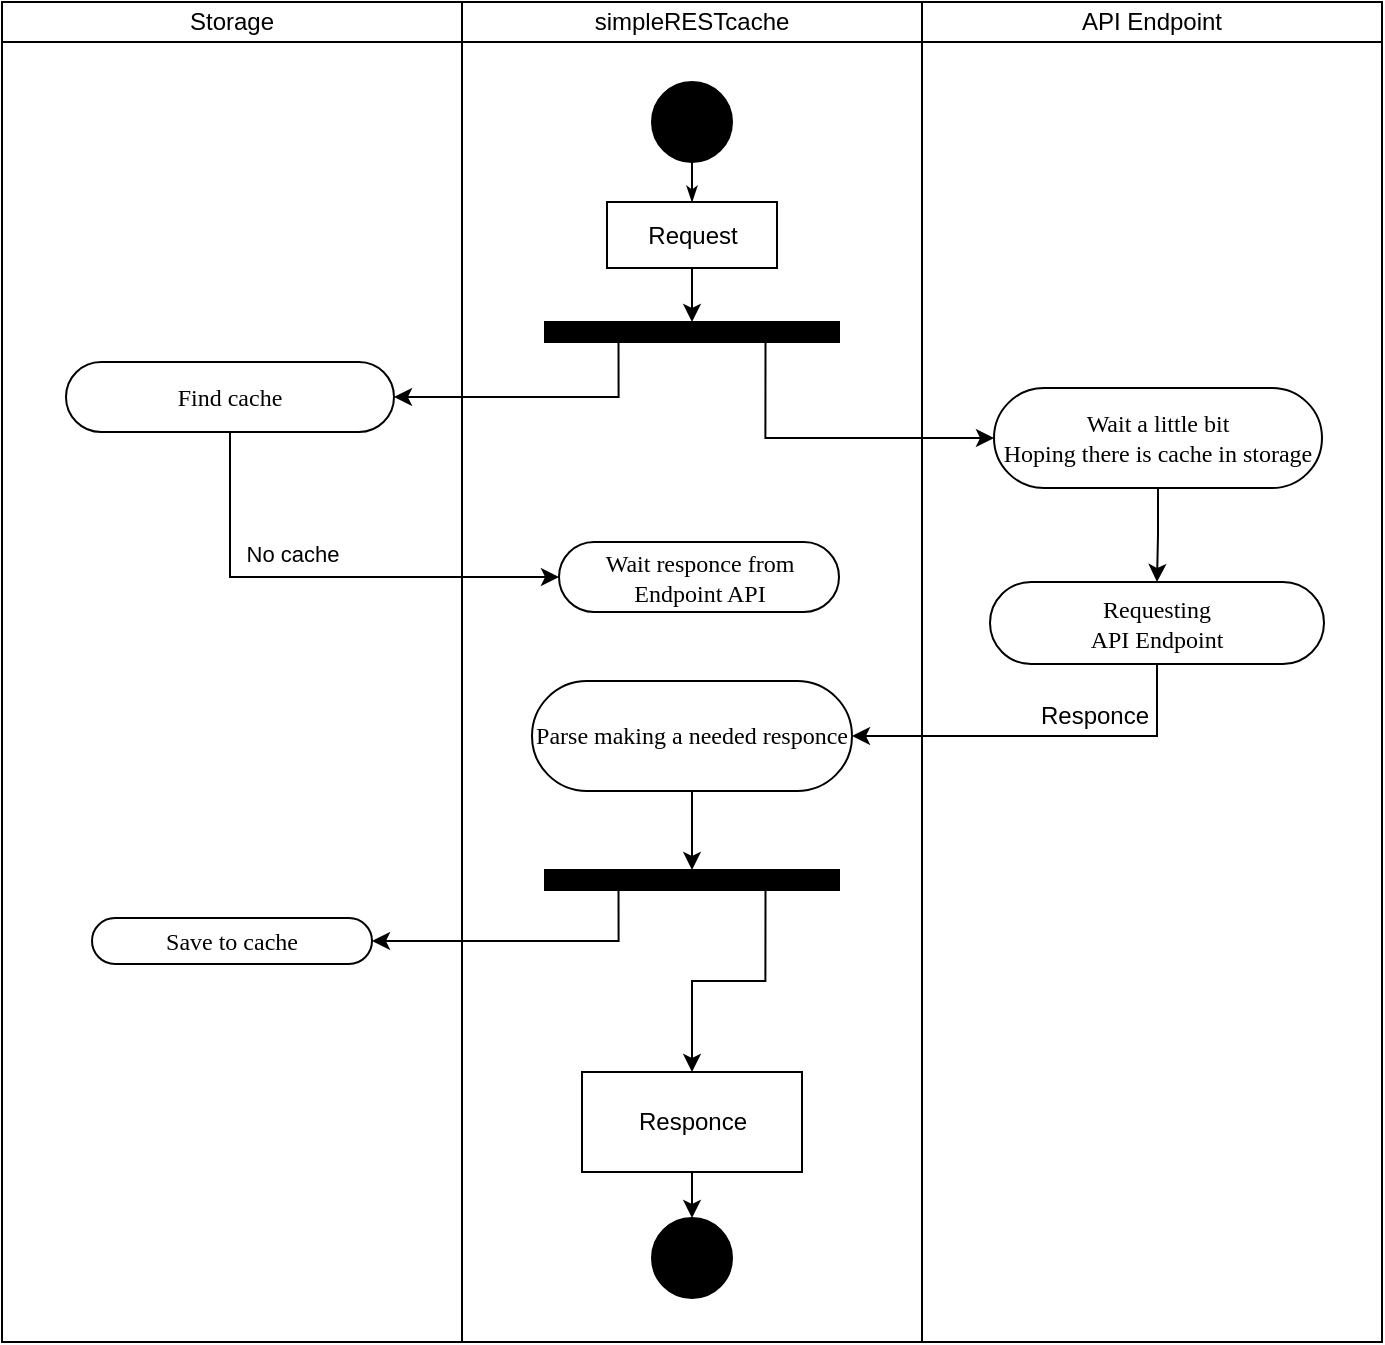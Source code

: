 <mxfile version="10.7.7" type="device"><diagram id="iVb52mk4iZQDhQ7G0y_T" name="No cache"><mxGraphModel dx="898" dy="685" grid="1" gridSize="1" guides="1" tooltips="1" connect="1" arrows="1" fold="1" page="1" pageScale="1" pageWidth="850" pageHeight="1100" math="0" shadow="0"><root><mxCell id="0"/><mxCell id="1" parent="0"/><mxCell id="y1peF8xAwooBWRnXncCW-17" value="" style="rounded=0;whiteSpace=wrap;html=1;fillColor=none;" vertex="1" parent="1"><mxGeometry x="540" y="100" width="230" height="650" as="geometry"/></mxCell><mxCell id="y1peF8xAwooBWRnXncCW-14" value="" style="rounded=0;whiteSpace=wrap;html=1;fillColor=none;" vertex="1" parent="1"><mxGeometry x="310" y="100" width="230" height="650" as="geometry"/></mxCell><mxCell id="y1peF8xAwooBWRnXncCW-2" value="" style="rounded=0;whiteSpace=wrap;html=1;fillColor=none;" vertex="1" parent="1"><mxGeometry x="80" y="100" width="230" height="650" as="geometry"/></mxCell><mxCell id="y1peF8xAwooBWRnXncCW-34" value="&amp;nbsp;No cache&amp;nbsp;" style="edgeStyle=orthogonalEdgeStyle;rounded=0;orthogonalLoop=1;jettySize=auto;html=1;exitX=0.5;exitY=1;exitDx=0;exitDy=0;entryX=0;entryY=0.5;entryDx=0;entryDy=0;" edge="1" parent="1" source="y1peF8xAwooBWRnXncCW-3" target="y1peF8xAwooBWRnXncCW-7"><mxGeometry x="-0.487" y="31" relative="1" as="geometry"><mxPoint as="offset"/></mxGeometry></mxCell><mxCell id="y1peF8xAwooBWRnXncCW-3" value="Find cache" style="rounded=1;whiteSpace=wrap;html=1;shadow=0;comic=0;labelBackgroundColor=none;strokeColor=#000000;strokeWidth=1;fillColor=#ffffff;fontFamily=Verdana;fontSize=12;fontColor=#000000;align=center;arcSize=50;spacing=2;" vertex="1" parent="1"><mxGeometry x="112" y="260" width="164" height="35" as="geometry"/></mxCell><mxCell id="y1peF8xAwooBWRnXncCW-4" value="Save to cache" style="rounded=1;whiteSpace=wrap;html=1;shadow=0;comic=0;labelBackgroundColor=none;strokeColor=#000000;strokeWidth=1;fillColor=#ffffff;fontFamily=Verdana;fontSize=12;fontColor=#000000;align=center;arcSize=50;" vertex="1" parent="1"><mxGeometry x="125" y="538" width="140" height="23" as="geometry"/></mxCell><mxCell id="y1peF8xAwooBWRnXncCW-19" style="edgeStyle=orthogonalEdgeStyle;rounded=0;orthogonalLoop=1;jettySize=auto;html=1;exitX=0.25;exitY=1;exitDx=0;exitDy=0;entryX=1;entryY=0.5;entryDx=0;entryDy=0;" edge="1" parent="1" source="y1peF8xAwooBWRnXncCW-5" target="y1peF8xAwooBWRnXncCW-3"><mxGeometry relative="1" as="geometry"/></mxCell><mxCell id="996xg2HAxaKc2nIKLJL5-2" style="edgeStyle=orthogonalEdgeStyle;rounded=0;orthogonalLoop=1;jettySize=auto;html=1;exitX=0.75;exitY=1;exitDx=0;exitDy=0;entryX=0;entryY=0.5;entryDx=0;entryDy=0;" edge="1" parent="1" source="y1peF8xAwooBWRnXncCW-5" target="996xg2HAxaKc2nIKLJL5-1"><mxGeometry relative="1" as="geometry"/></mxCell><mxCell id="y1peF8xAwooBWRnXncCW-5" value="" style="whiteSpace=wrap;html=1;rounded=0;shadow=0;comic=0;labelBackgroundColor=none;strokeColor=#000000;strokeWidth=1;fillColor=#000000;fontFamily=Verdana;fontSize=12;fontColor=#000000;align=center;rotation=0;" vertex="1" parent="1"><mxGeometry x="351.5" y="240" width="147" height="10" as="geometry"/></mxCell><mxCell id="y1peF8xAwooBWRnXncCW-6" style="edgeStyle=orthogonalEdgeStyle;rounded=0;html=1;labelBackgroundColor=none;startArrow=none;startFill=0;startSize=5;endArrow=classicThin;endFill=1;endSize=5;jettySize=auto;orthogonalLoop=1;strokeColor=#000000;strokeWidth=1;fontFamily=Verdana;fontSize=12;fontColor=#000000;entryX=0.5;entryY=0;entryDx=0;entryDy=0;" edge="1" parent="1" target="y1peF8xAwooBWRnXncCW-8"><mxGeometry relative="1" as="geometry"><mxPoint x="325.333" y="170.5" as="targetPoint"/><mxPoint x="425" y="160" as="sourcePoint"/></mxGeometry></mxCell><mxCell id="y1peF8xAwooBWRnXncCW-7" value="Wait responce from Endpoint API" style="rounded=1;whiteSpace=wrap;html=1;shadow=0;comic=0;labelBackgroundColor=none;strokeColor=#000000;strokeWidth=1;fillColor=#ffffff;fontFamily=Verdana;fontSize=12;fontColor=#000000;align=center;arcSize=50;" vertex="1" parent="1"><mxGeometry x="358.5" y="350" width="140" height="35" as="geometry"/></mxCell><mxCell id="y1peF8xAwooBWRnXncCW-18" style="edgeStyle=orthogonalEdgeStyle;rounded=0;orthogonalLoop=1;jettySize=auto;html=1;exitX=0.5;exitY=1;exitDx=0;exitDy=0;entryX=0.5;entryY=0;entryDx=0;entryDy=0;" edge="1" parent="1" source="y1peF8xAwooBWRnXncCW-8" target="y1peF8xAwooBWRnXncCW-5"><mxGeometry relative="1" as="geometry"/></mxCell><mxCell id="y1peF8xAwooBWRnXncCW-8" value="Request" style="html=1;" vertex="1" parent="1"><mxGeometry x="382.5" y="180" width="85" height="33" as="geometry"/></mxCell><mxCell id="y1peF8xAwooBWRnXncCW-24" style="edgeStyle=orthogonalEdgeStyle;rounded=0;orthogonalLoop=1;jettySize=auto;html=1;exitX=0.5;exitY=1;exitDx=0;exitDy=0;entryX=0.5;entryY=0;entryDx=0;entryDy=0;" edge="1" parent="1" source="y1peF8xAwooBWRnXncCW-9" target="y1peF8xAwooBWRnXncCW-10"><mxGeometry relative="1" as="geometry"/></mxCell><mxCell id="y1peF8xAwooBWRnXncCW-9" value="Parse making a needed responce" style="rounded=1;whiteSpace=wrap;html=1;shadow=0;comic=0;labelBackgroundColor=none;strokeColor=#000000;strokeWidth=1;fillColor=#ffffff;fontFamily=Verdana;fontSize=12;fontColor=#000000;align=center;arcSize=50;" vertex="1" parent="1"><mxGeometry x="345" y="419.5" width="160" height="55" as="geometry"/></mxCell><mxCell id="y1peF8xAwooBWRnXncCW-25" style="edgeStyle=orthogonalEdgeStyle;rounded=0;orthogonalLoop=1;jettySize=auto;html=1;exitX=0.25;exitY=1;exitDx=0;exitDy=0;entryX=1;entryY=0.5;entryDx=0;entryDy=0;" edge="1" parent="1" source="y1peF8xAwooBWRnXncCW-10" target="y1peF8xAwooBWRnXncCW-4"><mxGeometry relative="1" as="geometry"/></mxCell><mxCell id="y1peF8xAwooBWRnXncCW-26" style="edgeStyle=orthogonalEdgeStyle;rounded=0;orthogonalLoop=1;jettySize=auto;html=1;exitX=0.75;exitY=1;exitDx=0;exitDy=0;entryX=0.5;entryY=0;entryDx=0;entryDy=0;" edge="1" parent="1" source="y1peF8xAwooBWRnXncCW-10" target="y1peF8xAwooBWRnXncCW-12"><mxGeometry relative="1" as="geometry"/></mxCell><mxCell id="y1peF8xAwooBWRnXncCW-10" value="" style="whiteSpace=wrap;html=1;rounded=0;shadow=0;comic=0;labelBackgroundColor=none;strokeColor=#000000;strokeWidth=1;fillColor=#000000;fontFamily=Verdana;fontSize=12;fontColor=#000000;align=center;rotation=0;" vertex="1" parent="1"><mxGeometry x="351.5" y="514" width="147" height="10" as="geometry"/></mxCell><mxCell id="y1peF8xAwooBWRnXncCW-11" value="" style="ellipse;whiteSpace=wrap;html=1;rounded=0;shadow=0;comic=0;labelBackgroundColor=none;strokeColor=#000000;strokeWidth=1;fillColor=#000000;fontFamily=Verdana;fontSize=12;fontColor=#000000;align=center;" vertex="1" parent="1"><mxGeometry x="405" y="688" width="40" height="40" as="geometry"/></mxCell><mxCell id="y1peF8xAwooBWRnXncCW-27" style="edgeStyle=orthogonalEdgeStyle;rounded=0;orthogonalLoop=1;jettySize=auto;html=1;exitX=0.5;exitY=1;exitDx=0;exitDy=0;" edge="1" parent="1" source="y1peF8xAwooBWRnXncCW-12" target="y1peF8xAwooBWRnXncCW-11"><mxGeometry relative="1" as="geometry"/></mxCell><mxCell id="y1peF8xAwooBWRnXncCW-12" value="Responce" style="html=1;" vertex="1" parent="1"><mxGeometry x="370" y="615" width="110" height="50" as="geometry"/></mxCell><mxCell id="y1peF8xAwooBWRnXncCW-23" style="edgeStyle=orthogonalEdgeStyle;rounded=0;orthogonalLoop=1;jettySize=auto;html=1;exitX=0.5;exitY=1;exitDx=0;exitDy=0;entryX=1;entryY=0.5;entryDx=0;entryDy=0;" edge="1" parent="1" source="y1peF8xAwooBWRnXncCW-13" target="y1peF8xAwooBWRnXncCW-9"><mxGeometry relative="1" as="geometry"/></mxCell><mxCell id="y1peF8xAwooBWRnXncCW-33" value="Responce" style="text;html=1;resizable=0;points=[];align=center;verticalAlign=middle;labelBackgroundColor=#ffffff;" vertex="1" connectable="0" parent="y1peF8xAwooBWRnXncCW-23"><mxGeometry x="-0.056" y="-37" relative="1" as="geometry"><mxPoint x="21" y="27" as="offset"/></mxGeometry></mxCell><mxCell id="y1peF8xAwooBWRnXncCW-13" value="Requesting&lt;br&gt;API Endpoint" style="rounded=1;whiteSpace=wrap;html=1;shadow=0;comic=0;labelBackgroundColor=none;strokeColor=#000000;strokeWidth=1;fillColor=#ffffff;fontFamily=Verdana;fontSize=12;fontColor=#000000;align=center;arcSize=50;" vertex="1" parent="1"><mxGeometry x="574" y="370" width="167" height="41" as="geometry"/></mxCell><mxCell id="y1peF8xAwooBWRnXncCW-15" value="" style="ellipse;whiteSpace=wrap;html=1;rounded=0;shadow=0;comic=0;labelBackgroundColor=none;strokeColor=#000000;strokeWidth=1;fillColor=#000000;fontFamily=Verdana;fontSize=12;fontColor=#000000;align=center;" vertex="1" parent="1"><mxGeometry x="405" y="120" width="40" height="40" as="geometry"/></mxCell><mxCell id="y1peF8xAwooBWRnXncCW-35" value="Storage" style="rounded=0;whiteSpace=wrap;html=1;fillColor=#ffffff;" vertex="1" parent="1"><mxGeometry x="80" y="80" width="230" height="20" as="geometry"/></mxCell><mxCell id="y1peF8xAwooBWRnXncCW-36" value="simpleRESTcache" style="rounded=0;whiteSpace=wrap;html=1;fillColor=#ffffff;" vertex="1" parent="1"><mxGeometry x="310" y="80" width="230" height="20" as="geometry"/></mxCell><mxCell id="y1peF8xAwooBWRnXncCW-37" value="API Endpoint" style="rounded=0;whiteSpace=wrap;html=1;fillColor=#ffffff;" vertex="1" parent="1"><mxGeometry x="540" y="80" width="230" height="20" as="geometry"/></mxCell><mxCell id="996xg2HAxaKc2nIKLJL5-3" style="edgeStyle=orthogonalEdgeStyle;rounded=0;orthogonalLoop=1;jettySize=auto;html=1;exitX=0.5;exitY=1;exitDx=0;exitDy=0;entryX=0.5;entryY=0;entryDx=0;entryDy=0;" edge="1" parent="1" source="996xg2HAxaKc2nIKLJL5-1" target="y1peF8xAwooBWRnXncCW-13"><mxGeometry relative="1" as="geometry"/></mxCell><mxCell id="996xg2HAxaKc2nIKLJL5-1" value="&lt;span&gt;Wait a little bit&lt;br&gt;&lt;/span&gt;&lt;span&gt;Hoping there is cache in storage&lt;/span&gt;" style="rounded=1;whiteSpace=wrap;html=1;shadow=0;comic=0;labelBackgroundColor=none;strokeColor=#000000;strokeWidth=1;fillColor=#ffffff;fontFamily=Verdana;fontSize=12;fontColor=#000000;align=center;arcSize=50;spacing=2;" vertex="1" parent="1"><mxGeometry x="576" y="273" width="164" height="50" as="geometry"/></mxCell></root></mxGraphModel></diagram><diagram id="WO2aafjwmQnfJt40_ihT" name="Not expired cache with cancel"><mxGraphModel dx="898" dy="685" grid="1" gridSize="1" guides="1" tooltips="1" connect="1" arrows="1" fold="1" page="1" pageScale="1" pageWidth="850" pageHeight="1100" math="0" shadow="0"><root><mxCell id="vsHIgrdti_kyOjZ0PxV4-0"/><mxCell id="vsHIgrdti_kyOjZ0PxV4-1" parent="vsHIgrdti_kyOjZ0PxV4-0"/><mxCell id="qEgycp3qXWNIciR0NiqW-0" value="" style="rounded=0;whiteSpace=wrap;html=1;fillColor=none;" vertex="1" parent="vsHIgrdti_kyOjZ0PxV4-1"><mxGeometry x="540" y="100" width="230" height="550" as="geometry"/></mxCell><mxCell id="qEgycp3qXWNIciR0NiqW-1" value="" style="rounded=0;whiteSpace=wrap;html=1;fillColor=none;" vertex="1" parent="vsHIgrdti_kyOjZ0PxV4-1"><mxGeometry x="310" y="100" width="230" height="550" as="geometry"/></mxCell><mxCell id="qEgycp3qXWNIciR0NiqW-2" value="" style="rounded=0;whiteSpace=wrap;html=1;fillColor=none;" vertex="1" parent="vsHIgrdti_kyOjZ0PxV4-1"><mxGeometry x="80" y="100" width="230" height="550" as="geometry"/></mxCell><mxCell id="qEgycp3qXWNIciR0NiqW-3" value="Cache" style="edgeStyle=orthogonalEdgeStyle;rounded=0;orthogonalLoop=1;jettySize=auto;html=1;exitX=0.5;exitY=1;exitDx=0;exitDy=0;entryX=0;entryY=0.5;entryDx=0;entryDy=0;" edge="1" parent="vsHIgrdti_kyOjZ0PxV4-1" source="qEgycp3qXWNIciR0NiqW-4" target="qEgycp3qXWNIciR0NiqW-10"><mxGeometry x="-0.525" y="23" relative="1" as="geometry"><mxPoint as="offset"/></mxGeometry></mxCell><mxCell id="qEgycp3qXWNIciR0NiqW-4" value="Find cache" style="rounded=1;whiteSpace=wrap;html=1;shadow=0;comic=0;labelBackgroundColor=none;strokeColor=#000000;strokeWidth=1;fillColor=#ffffff;fontFamily=Verdana;fontSize=12;fontColor=#000000;align=center;arcSize=50;spacing=2;" vertex="1" parent="vsHIgrdti_kyOjZ0PxV4-1"><mxGeometry x="112" y="254" width="164" height="35" as="geometry"/></mxCell><mxCell id="qEgycp3qXWNIciR0NiqW-6" style="edgeStyle=orthogonalEdgeStyle;rounded=0;orthogonalLoop=1;jettySize=auto;html=1;exitX=0.25;exitY=1;exitDx=0;exitDy=0;entryX=1;entryY=0.5;entryDx=0;entryDy=0;" edge="1" parent="vsHIgrdti_kyOjZ0PxV4-1" source="qEgycp3qXWNIciR0NiqW-8" target="qEgycp3qXWNIciR0NiqW-4"><mxGeometry relative="1" as="geometry"/></mxCell><mxCell id="qEgycp3qXWNIciR0NiqW-7" style="edgeStyle=orthogonalEdgeStyle;rounded=0;orthogonalLoop=1;jettySize=auto;html=1;exitX=0.75;exitY=1;exitDx=0;exitDy=0;entryX=0.5;entryY=0;entryDx=0;entryDy=0;" edge="1" parent="vsHIgrdti_kyOjZ0PxV4-1" source="qEgycp3qXWNIciR0NiqW-8" target="qEgycp3qXWNIciR0NiqW-38"><mxGeometry relative="1" as="geometry"><mxPoint x="658" y="340" as="targetPoint"/></mxGeometry></mxCell><mxCell id="qEgycp3qXWNIciR0NiqW-8" value="" style="whiteSpace=wrap;html=1;rounded=0;shadow=0;comic=0;labelBackgroundColor=none;strokeColor=#000000;strokeWidth=1;fillColor=#000000;fontFamily=Verdana;fontSize=12;fontColor=#000000;align=center;rotation=0;" vertex="1" parent="vsHIgrdti_kyOjZ0PxV4-1"><mxGeometry x="351.5" y="240" width="147" height="10" as="geometry"/></mxCell><mxCell id="qEgycp3qXWNIciR0NiqW-9" style="edgeStyle=orthogonalEdgeStyle;rounded=0;html=1;labelBackgroundColor=none;startArrow=none;startFill=0;startSize=5;endArrow=classicThin;endFill=1;endSize=5;jettySize=auto;orthogonalLoop=1;strokeColor=#000000;strokeWidth=1;fontFamily=Verdana;fontSize=12;fontColor=#000000;entryX=0.5;entryY=0;entryDx=0;entryDy=0;" edge="1" parent="vsHIgrdti_kyOjZ0PxV4-1" target="qEgycp3qXWNIciR0NiqW-12"><mxGeometry relative="1" as="geometry"><mxPoint x="325.333" y="170.5" as="targetPoint"/><mxPoint x="425" y="160" as="sourcePoint"/></mxGeometry></mxCell><mxCell id="qEgycp3qXWNIciR0NiqW-34" style="edgeStyle=orthogonalEdgeStyle;rounded=0;orthogonalLoop=1;jettySize=auto;html=1;exitX=0.5;exitY=1;exitDx=0;exitDy=0;entryX=0.5;entryY=0;entryDx=0;entryDy=0;" edge="1" parent="vsHIgrdti_kyOjZ0PxV4-1" source="qEgycp3qXWNIciR0NiqW-10" target="qEgycp3qXWNIciR0NiqW-33"><mxGeometry relative="1" as="geometry"/></mxCell><mxCell id="qEgycp3qXWNIciR0NiqW-10" value="There is a not expired&lt;br&gt;cache&lt;br&gt;" style="rounded=1;whiteSpace=wrap;html=1;shadow=0;comic=0;labelBackgroundColor=none;strokeColor=#000000;strokeWidth=1;fillColor=#ffffff;fontFamily=Verdana;fontSize=12;fontColor=#000000;align=center;arcSize=50;" vertex="1" parent="vsHIgrdti_kyOjZ0PxV4-1"><mxGeometry x="353" y="335" width="152" height="35" as="geometry"/></mxCell><mxCell id="qEgycp3qXWNIciR0NiqW-11" style="edgeStyle=orthogonalEdgeStyle;rounded=0;orthogonalLoop=1;jettySize=auto;html=1;exitX=0.5;exitY=1;exitDx=0;exitDy=0;entryX=0.5;entryY=0;entryDx=0;entryDy=0;" edge="1" parent="vsHIgrdti_kyOjZ0PxV4-1" source="qEgycp3qXWNIciR0NiqW-12" target="qEgycp3qXWNIciR0NiqW-8"><mxGeometry relative="1" as="geometry"/></mxCell><mxCell id="qEgycp3qXWNIciR0NiqW-12" value="Request" style="html=1;" vertex="1" parent="vsHIgrdti_kyOjZ0PxV4-1"><mxGeometry x="382.5" y="180" width="85" height="33" as="geometry"/></mxCell><mxCell id="qEgycp3qXWNIciR0NiqW-18" value="" style="ellipse;whiteSpace=wrap;html=1;rounded=0;shadow=0;comic=0;labelBackgroundColor=none;strokeColor=#000000;strokeWidth=1;fillColor=#000000;fontFamily=Verdana;fontSize=12;fontColor=#000000;align=center;" vertex="1" parent="vsHIgrdti_kyOjZ0PxV4-1"><mxGeometry x="405" y="576.5" width="40" height="40" as="geometry"/></mxCell><mxCell id="qEgycp3qXWNIciR0NiqW-19" style="edgeStyle=orthogonalEdgeStyle;rounded=0;orthogonalLoop=1;jettySize=auto;html=1;exitX=0.5;exitY=1;exitDx=0;exitDy=0;" edge="1" parent="vsHIgrdti_kyOjZ0PxV4-1" source="qEgycp3qXWNIciR0NiqW-20" target="qEgycp3qXWNIciR0NiqW-18"><mxGeometry relative="1" as="geometry"/></mxCell><mxCell id="qEgycp3qXWNIciR0NiqW-20" value="Responce" style="html=1;" vertex="1" parent="vsHIgrdti_kyOjZ0PxV4-1"><mxGeometry x="370" y="503.5" width="110" height="50" as="geometry"/></mxCell><mxCell id="qEgycp3qXWNIciR0NiqW-23" value="Requesting&lt;br&gt;API Endpoint" style="rounded=1;whiteSpace=wrap;html=1;shadow=0;comic=0;labelBackgroundColor=none;strokeColor=#000000;strokeWidth=1;fillColor=#ffffff;fontFamily=Verdana;fontSize=12;fontColor=#000000;align=center;arcSize=50;" vertex="1" parent="vsHIgrdti_kyOjZ0PxV4-1"><mxGeometry x="577.5" y="520" width="155" height="40" as="geometry"/></mxCell><mxCell id="qEgycp3qXWNIciR0NiqW-24" value="" style="ellipse;whiteSpace=wrap;html=1;rounded=0;shadow=0;comic=0;labelBackgroundColor=none;strokeColor=#000000;strokeWidth=1;fillColor=#000000;fontFamily=Verdana;fontSize=12;fontColor=#000000;align=center;" vertex="1" parent="vsHIgrdti_kyOjZ0PxV4-1"><mxGeometry x="405" y="120" width="40" height="40" as="geometry"/></mxCell><mxCell id="qEgycp3qXWNIciR0NiqW-26" value="Storage" style="rounded=0;whiteSpace=wrap;html=1;fillColor=#ffffff;" vertex="1" parent="vsHIgrdti_kyOjZ0PxV4-1"><mxGeometry x="80" y="80" width="230" height="20" as="geometry"/></mxCell><mxCell id="qEgycp3qXWNIciR0NiqW-27" value="simpleRESTcache" style="rounded=0;whiteSpace=wrap;html=1;fillColor=#ffffff;" vertex="1" parent="vsHIgrdti_kyOjZ0PxV4-1"><mxGeometry x="310" y="80" width="230" height="20" as="geometry"/></mxCell><mxCell id="qEgycp3qXWNIciR0NiqW-28" value="API Endpoint" style="rounded=0;whiteSpace=wrap;html=1;fillColor=#ffffff;" vertex="1" parent="vsHIgrdti_kyOjZ0PxV4-1"><mxGeometry x="540" y="80" width="230" height="20" as="geometry"/></mxCell><mxCell id="qEgycp3qXWNIciR0NiqW-35" style="edgeStyle=orthogonalEdgeStyle;rounded=0;orthogonalLoop=1;jettySize=auto;html=1;exitX=0.25;exitY=1;exitDx=0;exitDy=0;entryX=0.5;entryY=0;entryDx=0;entryDy=0;" edge="1" parent="vsHIgrdti_kyOjZ0PxV4-1" source="qEgycp3qXWNIciR0NiqW-33" target="qEgycp3qXWNIciR0NiqW-20"><mxGeometry relative="1" as="geometry"/></mxCell><mxCell id="qEgycp3qXWNIciR0NiqW-36" style="edgeStyle=orthogonalEdgeStyle;rounded=0;orthogonalLoop=1;jettySize=auto;html=1;exitX=0.75;exitY=1;exitDx=0;exitDy=0;entryX=0;entryY=0.5;entryDx=0;entryDy=0;" edge="1" parent="vsHIgrdti_kyOjZ0PxV4-1" source="qEgycp3qXWNIciR0NiqW-33" target="qEgycp3qXWNIciR0NiqW-37"><mxGeometry relative="1" as="geometry"><mxPoint x="620" y="440" as="targetPoint"/></mxGeometry></mxCell><mxCell id="qEgycp3qXWNIciR0NiqW-33" value="" style="whiteSpace=wrap;html=1;rounded=0;shadow=0;comic=0;labelBackgroundColor=none;strokeColor=#000000;strokeWidth=1;fillColor=#000000;fontFamily=Verdana;fontSize=12;fontColor=#000000;align=center;rotation=0;" vertex="1" parent="vsHIgrdti_kyOjZ0PxV4-1"><mxGeometry x="355" y="410" width="147" height="10" as="geometry"/></mxCell><mxCell id="qEgycp3qXWNIciR0NiqW-37" value="Stopping request" style="rounded=1;whiteSpace=wrap;html=1;shadow=0;comic=0;labelBackgroundColor=none;strokeColor=#000000;strokeWidth=1;fillColor=#ffffff;fontFamily=Verdana;fontSize=12;fontColor=#000000;align=center;arcSize=50;" vertex="1" parent="vsHIgrdti_kyOjZ0PxV4-1"><mxGeometry x="604" y="440" width="102" height="30" as="geometry"/></mxCell><mxCell id="qEgycp3qXWNIciR0NiqW-40" style="edgeStyle=orthogonalEdgeStyle;rounded=0;orthogonalLoop=1;jettySize=auto;html=1;exitX=0.5;exitY=1;exitDx=0;exitDy=0;" edge="1" parent="vsHIgrdti_kyOjZ0PxV4-1" source="qEgycp3qXWNIciR0NiqW-38" target="qEgycp3qXWNIciR0NiqW-39"><mxGeometry relative="1" as="geometry"/></mxCell><mxCell id="qEgycp3qXWNIciR0NiqW-38" value="&lt;span&gt;Wait a little bit&lt;br&gt;&lt;/span&gt;&lt;span&gt;Hoping there is cache in storage&lt;/span&gt;" style="rounded=1;whiteSpace=wrap;html=1;shadow=0;comic=0;labelBackgroundColor=none;strokeColor=#000000;strokeWidth=1;fillColor=#ffffff;fontFamily=Verdana;fontSize=12;fontColor=#000000;align=center;arcSize=50;spacing=2;" vertex="1" parent="vsHIgrdti_kyOjZ0PxV4-1"><mxGeometry x="571" y="310" width="164" height="50" as="geometry"/></mxCell><mxCell id="qEgycp3qXWNIciR0NiqW-39" value="" style="shape=image;html=1;verticalAlign=top;verticalLabelPosition=bottom;labelBackgroundColor=#ffffff;imageAspect=0;aspect=fixed;image=https://cdn0.iconfinder.com/data/icons/slim-square-icons-basics/100/basics-22-128.png;fillColor=#ffffff;" vertex="1" parent="vsHIgrdti_kyOjZ0PxV4-1"><mxGeometry x="642.5" y="399.5" width="21" height="21" as="geometry"/></mxCell><mxCell id="qEgycp3qXWNIciR0NiqW-46" style="edgeStyle=orthogonalEdgeStyle;rounded=0;orthogonalLoop=1;jettySize=auto;html=1;exitX=0.5;exitY=1;exitDx=0;exitDy=0;" edge="1" parent="vsHIgrdti_kyOjZ0PxV4-1" source="qEgycp3qXWNIciR0NiqW-1" target="qEgycp3qXWNIciR0NiqW-1"><mxGeometry relative="1" as="geometry"/></mxCell></root></mxGraphModel></diagram><diagram id="wbCdYl-5dJzSUtDHy6Cw" name="Not expired cache without cancel"><mxGraphModel dx="898" dy="685" grid="1" gridSize="1" guides="1" tooltips="1" connect="1" arrows="1" fold="1" page="1" pageScale="1" pageWidth="850" pageHeight="1100" math="0" shadow="0"><root><mxCell id="EVCawt0gWiqYCZRr7Nze-0"/><mxCell id="EVCawt0gWiqYCZRr7Nze-1" parent="EVCawt0gWiqYCZRr7Nze-0"/><mxCell id="A8AmP3PdQgvDfLXcnGi_-0" value="" style="rounded=0;whiteSpace=wrap;html=1;fillColor=none;" vertex="1" parent="EVCawt0gWiqYCZRr7Nze-1"><mxGeometry x="540" y="100" width="230" height="620" as="geometry"/></mxCell><mxCell id="A8AmP3PdQgvDfLXcnGi_-1" value="" style="rounded=0;whiteSpace=wrap;html=1;fillColor=none;" vertex="1" parent="EVCawt0gWiqYCZRr7Nze-1"><mxGeometry x="310" y="100" width="230" height="620" as="geometry"/></mxCell><mxCell id="A8AmP3PdQgvDfLXcnGi_-2" value="" style="rounded=0;whiteSpace=wrap;html=1;fillColor=none;" vertex="1" parent="EVCawt0gWiqYCZRr7Nze-1"><mxGeometry x="80" y="100" width="230" height="620" as="geometry"/></mxCell><mxCell id="A8AmP3PdQgvDfLXcnGi_-3" value="Cache" style="edgeStyle=orthogonalEdgeStyle;rounded=0;orthogonalLoop=1;jettySize=auto;html=1;exitX=0.5;exitY=1;exitDx=0;exitDy=0;entryX=0;entryY=0.5;entryDx=0;entryDy=0;" edge="1" parent="EVCawt0gWiqYCZRr7Nze-1" source="A8AmP3PdQgvDfLXcnGi_-4" target="A8AmP3PdQgvDfLXcnGi_-10"><mxGeometry x="-0.516" y="23" relative="1" as="geometry"><mxPoint as="offset"/></mxGeometry></mxCell><mxCell id="A8AmP3PdQgvDfLXcnGi_-4" value="Find cache" style="rounded=1;whiteSpace=wrap;html=1;shadow=0;comic=0;labelBackgroundColor=none;strokeColor=#000000;strokeWidth=1;fillColor=#ffffff;fontFamily=Verdana;fontSize=12;fontColor=#000000;align=center;arcSize=50;spacing=2;" vertex="1" parent="EVCawt0gWiqYCZRr7Nze-1"><mxGeometry x="112" y="254" width="164" height="35" as="geometry"/></mxCell><mxCell id="A8AmP3PdQgvDfLXcnGi_-5" style="edgeStyle=orthogonalEdgeStyle;rounded=0;orthogonalLoop=1;jettySize=auto;html=1;exitX=0.25;exitY=1;exitDx=0;exitDy=0;entryX=1;entryY=0.5;entryDx=0;entryDy=0;" edge="1" parent="EVCawt0gWiqYCZRr7Nze-1" source="A8AmP3PdQgvDfLXcnGi_-7" target="A8AmP3PdQgvDfLXcnGi_-4"><mxGeometry relative="1" as="geometry"/></mxCell><mxCell id="A8AmP3PdQgvDfLXcnGi_-6" style="edgeStyle=orthogonalEdgeStyle;rounded=0;orthogonalLoop=1;jettySize=auto;html=1;exitX=0.75;exitY=1;exitDx=0;exitDy=0;entryX=0.5;entryY=0;entryDx=0;entryDy=0;" edge="1" parent="EVCawt0gWiqYCZRr7Nze-1" source="A8AmP3PdQgvDfLXcnGi_-7" target="A8AmP3PdQgvDfLXcnGi_-26"><mxGeometry relative="1" as="geometry"><mxPoint x="658" y="340" as="targetPoint"/></mxGeometry></mxCell><mxCell id="A8AmP3PdQgvDfLXcnGi_-7" value="" style="whiteSpace=wrap;html=1;rounded=0;shadow=0;comic=0;labelBackgroundColor=none;strokeColor=#000000;strokeWidth=1;fillColor=#000000;fontFamily=Verdana;fontSize=12;fontColor=#000000;align=center;rotation=0;" vertex="1" parent="EVCawt0gWiqYCZRr7Nze-1"><mxGeometry x="351.5" y="240" width="147" height="10" as="geometry"/></mxCell><mxCell id="A8AmP3PdQgvDfLXcnGi_-8" style="edgeStyle=orthogonalEdgeStyle;rounded=0;html=1;labelBackgroundColor=none;startArrow=none;startFill=0;startSize=5;endArrow=classicThin;endFill=1;endSize=5;jettySize=auto;orthogonalLoop=1;strokeColor=#000000;strokeWidth=1;fontFamily=Verdana;fontSize=12;fontColor=#000000;entryX=0.5;entryY=0;entryDx=0;entryDy=0;" edge="1" parent="EVCawt0gWiqYCZRr7Nze-1" target="A8AmP3PdQgvDfLXcnGi_-12"><mxGeometry relative="1" as="geometry"><mxPoint x="325.333" y="170.5" as="targetPoint"/><mxPoint x="425" y="160" as="sourcePoint"/></mxGeometry></mxCell><mxCell id="A8AmP3PdQgvDfLXcnGi_-9" style="edgeStyle=orthogonalEdgeStyle;rounded=0;orthogonalLoop=1;jettySize=auto;html=1;exitX=0.5;exitY=1;exitDx=0;exitDy=0;entryX=0.5;entryY=0;entryDx=0;entryDy=0;" edge="1" parent="EVCawt0gWiqYCZRr7Nze-1" source="A8AmP3PdQgvDfLXcnGi_-10" target="A8AmP3PdQgvDfLXcnGi_-23"><mxGeometry relative="1" as="geometry"/></mxCell><mxCell id="A8AmP3PdQgvDfLXcnGi_-10" value="There is a not expired&lt;br&gt;cache&lt;br&gt;" style="rounded=1;whiteSpace=wrap;html=1;shadow=0;comic=0;labelBackgroundColor=none;strokeColor=#000000;strokeWidth=1;fillColor=#ffffff;fontFamily=Verdana;fontSize=12;fontColor=#000000;align=center;arcSize=50;" vertex="1" parent="EVCawt0gWiqYCZRr7Nze-1"><mxGeometry x="353" y="335" width="152" height="35" as="geometry"/></mxCell><mxCell id="A8AmP3PdQgvDfLXcnGi_-11" style="edgeStyle=orthogonalEdgeStyle;rounded=0;orthogonalLoop=1;jettySize=auto;html=1;exitX=0.5;exitY=1;exitDx=0;exitDy=0;entryX=0.5;entryY=0;entryDx=0;entryDy=0;" edge="1" parent="EVCawt0gWiqYCZRr7Nze-1" source="A8AmP3PdQgvDfLXcnGi_-12" target="A8AmP3PdQgvDfLXcnGi_-7"><mxGeometry relative="1" as="geometry"/></mxCell><mxCell id="A8AmP3PdQgvDfLXcnGi_-12" value="Request" style="html=1;" vertex="1" parent="EVCawt0gWiqYCZRr7Nze-1"><mxGeometry x="382.5" y="180" width="85" height="33" as="geometry"/></mxCell><mxCell id="A8AmP3PdQgvDfLXcnGi_-13" value="" style="ellipse;whiteSpace=wrap;html=1;rounded=0;shadow=0;comic=0;labelBackgroundColor=none;strokeColor=#000000;strokeWidth=1;fillColor=#000000;fontFamily=Verdana;fontSize=12;fontColor=#000000;align=center;" vertex="1" parent="EVCawt0gWiqYCZRr7Nze-1"><mxGeometry x="405" y="576.5" width="40" height="40" as="geometry"/></mxCell><mxCell id="A8AmP3PdQgvDfLXcnGi_-14" style="edgeStyle=orthogonalEdgeStyle;rounded=0;orthogonalLoop=1;jettySize=auto;html=1;exitX=0.5;exitY=1;exitDx=0;exitDy=0;" edge="1" parent="EVCawt0gWiqYCZRr7Nze-1" source="A8AmP3PdQgvDfLXcnGi_-15" target="A8AmP3PdQgvDfLXcnGi_-13"><mxGeometry relative="1" as="geometry"/></mxCell><mxCell id="A8AmP3PdQgvDfLXcnGi_-15" value="Responce" style="html=1;" vertex="1" parent="EVCawt0gWiqYCZRr7Nze-1"><mxGeometry x="370" y="503.5" width="110" height="50" as="geometry"/></mxCell><mxCell id="hRCtFzRjxni-eff5SZc7-1" style="edgeStyle=orthogonalEdgeStyle;rounded=0;orthogonalLoop=1;jettySize=auto;html=1;exitX=0.5;exitY=1;exitDx=0;exitDy=0;entryX=1;entryY=0.5;entryDx=0;entryDy=0;" edge="1" parent="EVCawt0gWiqYCZRr7Nze-1" source="A8AmP3PdQgvDfLXcnGi_-16" target="hRCtFzRjxni-eff5SZc7-0"><mxGeometry relative="1" as="geometry"/></mxCell><mxCell id="hRCtFzRjxni-eff5SZc7-2" value="Responce" style="text;html=1;resizable=0;points=[];align=center;verticalAlign=middle;labelBackgroundColor=#ffffff;" vertex="1" connectable="0" parent="hRCtFzRjxni-eff5SZc7-1"><mxGeometry x="0.234" y="-36" relative="1" as="geometry"><mxPoint x="5" y="-10" as="offset"/></mxGeometry></mxCell><mxCell id="A8AmP3PdQgvDfLXcnGi_-16" value="Requesting&lt;br&gt;API Endpoint" style="rounded=1;whiteSpace=wrap;html=1;shadow=0;comic=0;labelBackgroundColor=none;strokeColor=#000000;strokeWidth=1;fillColor=#ffffff;fontFamily=Verdana;fontSize=12;fontColor=#000000;align=center;arcSize=50;" vertex="1" parent="EVCawt0gWiqYCZRr7Nze-1"><mxGeometry x="577.5" y="390" width="155" height="40" as="geometry"/></mxCell><mxCell id="A8AmP3PdQgvDfLXcnGi_-17" value="" style="ellipse;whiteSpace=wrap;html=1;rounded=0;shadow=0;comic=0;labelBackgroundColor=none;strokeColor=#000000;strokeWidth=1;fillColor=#000000;fontFamily=Verdana;fontSize=12;fontColor=#000000;align=center;" vertex="1" parent="EVCawt0gWiqYCZRr7Nze-1"><mxGeometry x="405" y="120" width="40" height="40" as="geometry"/></mxCell><mxCell id="A8AmP3PdQgvDfLXcnGi_-18" value="Storage" style="rounded=0;whiteSpace=wrap;html=1;fillColor=#ffffff;" vertex="1" parent="EVCawt0gWiqYCZRr7Nze-1"><mxGeometry x="80" y="80" width="230" height="20" as="geometry"/></mxCell><mxCell id="A8AmP3PdQgvDfLXcnGi_-19" value="simpleRESTcache" style="rounded=0;whiteSpace=wrap;html=1;fillColor=#ffffff;" vertex="1" parent="EVCawt0gWiqYCZRr7Nze-1"><mxGeometry x="310" y="80" width="230" height="20" as="geometry"/></mxCell><mxCell id="A8AmP3PdQgvDfLXcnGi_-20" value="API Endpoint" style="rounded=0;whiteSpace=wrap;html=1;fillColor=#ffffff;" vertex="1" parent="EVCawt0gWiqYCZRr7Nze-1"><mxGeometry x="540" y="80" width="230" height="20" as="geometry"/></mxCell><mxCell id="A8AmP3PdQgvDfLXcnGi_-21" style="edgeStyle=orthogonalEdgeStyle;rounded=0;orthogonalLoop=1;jettySize=auto;html=1;exitX=0.25;exitY=1;exitDx=0;exitDy=0;entryX=0.5;entryY=0;entryDx=0;entryDy=0;" edge="1" parent="EVCawt0gWiqYCZRr7Nze-1" source="A8AmP3PdQgvDfLXcnGi_-23" target="A8AmP3PdQgvDfLXcnGi_-15"><mxGeometry relative="1" as="geometry"/></mxCell><mxCell id="A8AmP3PdQgvDfLXcnGi_-22" style="edgeStyle=orthogonalEdgeStyle;rounded=0;orthogonalLoop=1;jettySize=auto;html=1;exitX=0.75;exitY=1;exitDx=0;exitDy=0;entryX=0;entryY=0.5;entryDx=0;entryDy=0;" edge="1" parent="EVCawt0gWiqYCZRr7Nze-1" source="A8AmP3PdQgvDfLXcnGi_-23" target="A8AmP3PdQgvDfLXcnGi_-24"><mxGeometry relative="1" as="geometry"><mxPoint x="620" y="440" as="targetPoint"/></mxGeometry></mxCell><mxCell id="A8AmP3PdQgvDfLXcnGi_-23" value="" style="whiteSpace=wrap;html=1;rounded=0;shadow=0;comic=0;labelBackgroundColor=none;strokeColor=#000000;strokeWidth=1;fillColor=#000000;fontFamily=Verdana;fontSize=12;fontColor=#000000;align=center;rotation=0;" vertex="1" parent="EVCawt0gWiqYCZRr7Nze-1"><mxGeometry x="355" y="410" width="147" height="10" as="geometry"/></mxCell><mxCell id="BlRljwBL6SLUlBowa7aD-1" style="edgeStyle=orthogonalEdgeStyle;rounded=0;orthogonalLoop=1;jettySize=auto;html=1;exitX=0.75;exitY=1;exitDx=0;exitDy=0;entryX=0.5;entryY=0;entryDx=0;entryDy=0;" edge="1" parent="EVCawt0gWiqYCZRr7Nze-1" source="A8AmP3PdQgvDfLXcnGi_-24" target="BlRljwBL6SLUlBowa7aD-0"><mxGeometry relative="1" as="geometry"/></mxCell><mxCell id="A8AmP3PdQgvDfLXcnGi_-24" value="Stopping a request" style="rounded=1;whiteSpace=wrap;html=1;shadow=0;comic=0;labelBackgroundColor=none;strokeColor=#000000;strokeWidth=1;fillColor=#ffffff;fontFamily=Verdana;fontSize=12;fontColor=#000000;align=center;arcSize=50;" vertex="1" parent="EVCawt0gWiqYCZRr7Nze-1"><mxGeometry x="502" y="455" width="102" height="30" as="geometry"/></mxCell><mxCell id="A8AmP3PdQgvDfLXcnGi_-25" style="edgeStyle=orthogonalEdgeStyle;rounded=0;orthogonalLoop=1;jettySize=auto;html=1;exitX=0.5;exitY=1;exitDx=0;exitDy=0;entryX=0.5;entryY=0;entryDx=0;entryDy=0;" edge="1" parent="EVCawt0gWiqYCZRr7Nze-1" source="A8AmP3PdQgvDfLXcnGi_-26" target="A8AmP3PdQgvDfLXcnGi_-16"><mxGeometry relative="1" as="geometry"><mxPoint x="653" y="399.5" as="targetPoint"/></mxGeometry></mxCell><mxCell id="A8AmP3PdQgvDfLXcnGi_-26" value="&lt;span&gt;Wait a little bit&lt;br&gt;&lt;/span&gt;&lt;span&gt;Hoping there is cache in storage&lt;/span&gt;" style="rounded=1;whiteSpace=wrap;html=1;shadow=0;comic=0;labelBackgroundColor=none;strokeColor=#000000;strokeWidth=1;fillColor=#ffffff;fontFamily=Verdana;fontSize=12;fontColor=#000000;align=center;arcSize=50;spacing=2;" vertex="1" parent="EVCawt0gWiqYCZRr7Nze-1"><mxGeometry x="571" y="310" width="164" height="50" as="geometry"/></mxCell><mxCell id="A8AmP3PdQgvDfLXcnGi_-28" style="edgeStyle=orthogonalEdgeStyle;rounded=0;orthogonalLoop=1;jettySize=auto;html=1;exitX=0.5;exitY=1;exitDx=0;exitDy=0;" edge="1" parent="EVCawt0gWiqYCZRr7Nze-1"><mxGeometry relative="1" as="geometry"><mxPoint x="425" y="740" as="sourcePoint"/><mxPoint x="425" y="740" as="targetPoint"/></mxGeometry></mxCell><mxCell id="ZfD-fCqlUvk8K2r-WPZm-6" style="edgeStyle=orthogonalEdgeStyle;rounded=0;orthogonalLoop=1;jettySize=auto;html=1;exitX=0;exitY=0.5;exitDx=0;exitDy=0;entryX=1;entryY=0.5;entryDx=0;entryDy=0;" edge="1" parent="EVCawt0gWiqYCZRr7Nze-1" target="ZfD-fCqlUvk8K2r-WPZm-5"><mxGeometry relative="1" as="geometry"><mxPoint x="355" y="673" as="sourcePoint"/></mxGeometry></mxCell><mxCell id="ZfD-fCqlUvk8K2r-WPZm-5" value="Save to cache" style="rounded=1;whiteSpace=wrap;html=1;shadow=0;comic=0;labelBackgroundColor=none;strokeColor=#000000;strokeWidth=1;fillColor=#ffffff;fontFamily=Verdana;fontSize=12;fontColor=#000000;align=center;arcSize=50;" vertex="1" parent="EVCawt0gWiqYCZRr7Nze-1"><mxGeometry x="125" y="661.5" width="140" height="23" as="geometry"/></mxCell><mxCell id="BlRljwBL6SLUlBowa7aD-0" value="" style="shape=image;html=1;verticalAlign=top;verticalLabelPosition=bottom;labelBackgroundColor=#ffffff;imageAspect=0;aspect=fixed;image=https://cdn0.iconfinder.com/data/icons/slim-square-icons-basics/100/basics-22-128.png;fillColor=#ffffff;" vertex="1" parent="EVCawt0gWiqYCZRr7Nze-1"><mxGeometry x="571" y="518" width="21" height="21" as="geometry"/></mxCell><mxCell id="hRCtFzRjxni-eff5SZc7-0" value="Parse making a needed responce" style="rounded=1;whiteSpace=wrap;html=1;shadow=0;comic=0;labelBackgroundColor=none;strokeColor=#000000;strokeWidth=1;fillColor=#ffffff;fontFamily=Verdana;fontSize=12;fontColor=#000000;align=center;arcSize=50;" vertex="1" parent="EVCawt0gWiqYCZRr7Nze-1"><mxGeometry x="344" y="653" width="160" height="45" as="geometry"/></mxCell></root></mxGraphModel></diagram><diagram id="UEYmLmaKiiR3NmGHp5M2" name="Expired cache"><mxGraphModel dx="898" dy="685" grid="1" gridSize="1" guides="1" tooltips="1" connect="1" arrows="1" fold="1" page="1" pageScale="1" pageWidth="850" pageHeight="1100" math="0" shadow="0"><root><mxCell id="po_g1xNsHVzkaAVM0VNJ-0"/><mxCell id="po_g1xNsHVzkaAVM0VNJ-1" parent="po_g1xNsHVzkaAVM0VNJ-0"/><mxCell id="po_g1xNsHVzkaAVM0VNJ-2" value="" style="rounded=0;whiteSpace=wrap;html=1;fillColor=none;" vertex="1" parent="po_g1xNsHVzkaAVM0VNJ-1"><mxGeometry x="540" y="100" width="230" height="650" as="geometry"/></mxCell><mxCell id="po_g1xNsHVzkaAVM0VNJ-3" value="" style="rounded=0;whiteSpace=wrap;html=1;fillColor=none;" vertex="1" parent="po_g1xNsHVzkaAVM0VNJ-1"><mxGeometry x="310" y="100" width="230" height="650" as="geometry"/></mxCell><mxCell id="po_g1xNsHVzkaAVM0VNJ-4" value="" style="rounded=0;whiteSpace=wrap;html=1;fillColor=none;" vertex="1" parent="po_g1xNsHVzkaAVM0VNJ-1"><mxGeometry x="80" y="100" width="230" height="650" as="geometry"/></mxCell><mxCell id="po_g1xNsHVzkaAVM0VNJ-5" value="Expired cache" style="edgeStyle=orthogonalEdgeStyle;rounded=0;orthogonalLoop=1;jettySize=auto;html=1;exitX=0.5;exitY=1;exitDx=0;exitDy=0;entryX=0;entryY=0.5;entryDx=0;entryDy=0;" edge="1" parent="po_g1xNsHVzkaAVM0VNJ-1" source="po_g1xNsHVzkaAVM0VNJ-6" target="po_g1xNsHVzkaAVM0VNJ-12"><mxGeometry x="-0.079" y="9" relative="1" as="geometry"><mxPoint as="offset"/></mxGeometry></mxCell><mxCell id="po_g1xNsHVzkaAVM0VNJ-6" value="Find cache" style="rounded=1;whiteSpace=wrap;html=1;shadow=0;comic=0;labelBackgroundColor=none;strokeColor=#000000;strokeWidth=1;fillColor=#ffffff;fontFamily=Verdana;fontSize=12;fontColor=#000000;align=center;arcSize=50;spacing=2;" vertex="1" parent="po_g1xNsHVzkaAVM0VNJ-1"><mxGeometry x="112" y="260" width="164" height="35" as="geometry"/></mxCell><mxCell id="po_g1xNsHVzkaAVM0VNJ-7" value="Save to cache" style="rounded=1;whiteSpace=wrap;html=1;shadow=0;comic=0;labelBackgroundColor=none;strokeColor=#000000;strokeWidth=1;fillColor=#ffffff;fontFamily=Verdana;fontSize=12;fontColor=#000000;align=center;arcSize=50;" vertex="1" parent="po_g1xNsHVzkaAVM0VNJ-1"><mxGeometry x="125" y="538" width="140" height="23" as="geometry"/></mxCell><mxCell id="po_g1xNsHVzkaAVM0VNJ-8" style="edgeStyle=orthogonalEdgeStyle;rounded=0;orthogonalLoop=1;jettySize=auto;html=1;exitX=0.25;exitY=1;exitDx=0;exitDy=0;entryX=1;entryY=0.5;entryDx=0;entryDy=0;" edge="1" parent="po_g1xNsHVzkaAVM0VNJ-1" source="po_g1xNsHVzkaAVM0VNJ-10" target="po_g1xNsHVzkaAVM0VNJ-6"><mxGeometry relative="1" as="geometry"/></mxCell><mxCell id="po_g1xNsHVzkaAVM0VNJ-9" style="edgeStyle=orthogonalEdgeStyle;rounded=0;orthogonalLoop=1;jettySize=auto;html=1;exitX=0.75;exitY=1;exitDx=0;exitDy=0;entryX=0;entryY=0.5;entryDx=0;entryDy=0;" edge="1" parent="po_g1xNsHVzkaAVM0VNJ-1" source="po_g1xNsHVzkaAVM0VNJ-10" target="po_g1xNsHVzkaAVM0VNJ-31"><mxGeometry relative="1" as="geometry"/></mxCell><mxCell id="po_g1xNsHVzkaAVM0VNJ-10" value="" style="whiteSpace=wrap;html=1;rounded=0;shadow=0;comic=0;labelBackgroundColor=none;strokeColor=#000000;strokeWidth=1;fillColor=#000000;fontFamily=Verdana;fontSize=12;fontColor=#000000;align=center;rotation=0;" vertex="1" parent="po_g1xNsHVzkaAVM0VNJ-1"><mxGeometry x="351.5" y="240" width="147" height="10" as="geometry"/></mxCell><mxCell id="po_g1xNsHVzkaAVM0VNJ-11" style="edgeStyle=orthogonalEdgeStyle;rounded=0;html=1;labelBackgroundColor=none;startArrow=none;startFill=0;startSize=5;endArrow=classicThin;endFill=1;endSize=5;jettySize=auto;orthogonalLoop=1;strokeColor=#000000;strokeWidth=1;fontFamily=Verdana;fontSize=12;fontColor=#000000;entryX=0.5;entryY=0;entryDx=0;entryDy=0;" edge="1" parent="po_g1xNsHVzkaAVM0VNJ-1" target="po_g1xNsHVzkaAVM0VNJ-14"><mxGeometry relative="1" as="geometry"><mxPoint x="325.333" y="170.5" as="targetPoint"/><mxPoint x="425" y="160" as="sourcePoint"/></mxGeometry></mxCell><mxCell id="po_g1xNsHVzkaAVM0VNJ-12" value="Expired cache&lt;br&gt;Wait responce from Endpoint API" style="rounded=1;whiteSpace=wrap;html=1;shadow=0;comic=0;labelBackgroundColor=none;strokeColor=#000000;strokeWidth=1;fillColor=#ffffff;fontFamily=Verdana;fontSize=12;fontColor=#000000;align=center;arcSize=50;" vertex="1" parent="po_g1xNsHVzkaAVM0VNJ-1"><mxGeometry x="359" y="330" width="140" height="55" as="geometry"/></mxCell><mxCell id="po_g1xNsHVzkaAVM0VNJ-13" style="edgeStyle=orthogonalEdgeStyle;rounded=0;orthogonalLoop=1;jettySize=auto;html=1;exitX=0.5;exitY=1;exitDx=0;exitDy=0;entryX=0.5;entryY=0;entryDx=0;entryDy=0;" edge="1" parent="po_g1xNsHVzkaAVM0VNJ-1" source="po_g1xNsHVzkaAVM0VNJ-14" target="po_g1xNsHVzkaAVM0VNJ-10"><mxGeometry relative="1" as="geometry"/></mxCell><mxCell id="po_g1xNsHVzkaAVM0VNJ-14" value="Request" style="html=1;" vertex="1" parent="po_g1xNsHVzkaAVM0VNJ-1"><mxGeometry x="382.5" y="180" width="85" height="33" as="geometry"/></mxCell><mxCell id="po_g1xNsHVzkaAVM0VNJ-15" style="edgeStyle=orthogonalEdgeStyle;rounded=0;orthogonalLoop=1;jettySize=auto;html=1;exitX=0.5;exitY=1;exitDx=0;exitDy=0;entryX=0.5;entryY=0;entryDx=0;entryDy=0;" edge="1" parent="po_g1xNsHVzkaAVM0VNJ-1" source="po_g1xNsHVzkaAVM0VNJ-16" target="po_g1xNsHVzkaAVM0VNJ-19"><mxGeometry relative="1" as="geometry"/></mxCell><mxCell id="po_g1xNsHVzkaAVM0VNJ-16" value="Parse making a needed responce" style="rounded=1;whiteSpace=wrap;html=1;shadow=0;comic=0;labelBackgroundColor=none;strokeColor=#000000;strokeWidth=1;fillColor=#ffffff;fontFamily=Verdana;fontSize=12;fontColor=#000000;align=center;arcSize=50;" vertex="1" parent="po_g1xNsHVzkaAVM0VNJ-1"><mxGeometry x="345" y="419.5" width="160" height="55" as="geometry"/></mxCell><mxCell id="po_g1xNsHVzkaAVM0VNJ-17" style="edgeStyle=orthogonalEdgeStyle;rounded=0;orthogonalLoop=1;jettySize=auto;html=1;exitX=0.25;exitY=1;exitDx=0;exitDy=0;entryX=1;entryY=0.5;entryDx=0;entryDy=0;" edge="1" parent="po_g1xNsHVzkaAVM0VNJ-1" source="po_g1xNsHVzkaAVM0VNJ-19" target="po_g1xNsHVzkaAVM0VNJ-7"><mxGeometry relative="1" as="geometry"/></mxCell><mxCell id="po_g1xNsHVzkaAVM0VNJ-18" style="edgeStyle=orthogonalEdgeStyle;rounded=0;orthogonalLoop=1;jettySize=auto;html=1;exitX=0.75;exitY=1;exitDx=0;exitDy=0;entryX=0.5;entryY=0;entryDx=0;entryDy=0;" edge="1" parent="po_g1xNsHVzkaAVM0VNJ-1" source="po_g1xNsHVzkaAVM0VNJ-19" target="po_g1xNsHVzkaAVM0VNJ-22"><mxGeometry relative="1" as="geometry"/></mxCell><mxCell id="po_g1xNsHVzkaAVM0VNJ-19" value="" style="whiteSpace=wrap;html=1;rounded=0;shadow=0;comic=0;labelBackgroundColor=none;strokeColor=#000000;strokeWidth=1;fillColor=#000000;fontFamily=Verdana;fontSize=12;fontColor=#000000;align=center;rotation=0;" vertex="1" parent="po_g1xNsHVzkaAVM0VNJ-1"><mxGeometry x="351.5" y="514" width="147" height="10" as="geometry"/></mxCell><mxCell id="po_g1xNsHVzkaAVM0VNJ-20" value="" style="ellipse;whiteSpace=wrap;html=1;rounded=0;shadow=0;comic=0;labelBackgroundColor=none;strokeColor=#000000;strokeWidth=1;fillColor=#000000;fontFamily=Verdana;fontSize=12;fontColor=#000000;align=center;" vertex="1" parent="po_g1xNsHVzkaAVM0VNJ-1"><mxGeometry x="405" y="688" width="40" height="40" as="geometry"/></mxCell><mxCell id="po_g1xNsHVzkaAVM0VNJ-21" style="edgeStyle=orthogonalEdgeStyle;rounded=0;orthogonalLoop=1;jettySize=auto;html=1;exitX=0.5;exitY=1;exitDx=0;exitDy=0;" edge="1" parent="po_g1xNsHVzkaAVM0VNJ-1" source="po_g1xNsHVzkaAVM0VNJ-22" target="po_g1xNsHVzkaAVM0VNJ-20"><mxGeometry relative="1" as="geometry"/></mxCell><mxCell id="po_g1xNsHVzkaAVM0VNJ-22" value="Responce" style="html=1;" vertex="1" parent="po_g1xNsHVzkaAVM0VNJ-1"><mxGeometry x="370" y="615" width="110" height="50" as="geometry"/></mxCell><mxCell id="po_g1xNsHVzkaAVM0VNJ-23" style="edgeStyle=orthogonalEdgeStyle;rounded=0;orthogonalLoop=1;jettySize=auto;html=1;exitX=0.5;exitY=1;exitDx=0;exitDy=0;entryX=1;entryY=0.5;entryDx=0;entryDy=0;" edge="1" parent="po_g1xNsHVzkaAVM0VNJ-1" source="po_g1xNsHVzkaAVM0VNJ-25" target="po_g1xNsHVzkaAVM0VNJ-16"><mxGeometry relative="1" as="geometry"/></mxCell><mxCell id="po_g1xNsHVzkaAVM0VNJ-24" value="Responce" style="text;html=1;resizable=0;points=[];align=center;verticalAlign=middle;labelBackgroundColor=#ffffff;" vertex="1" connectable="0" parent="po_g1xNsHVzkaAVM0VNJ-23"><mxGeometry x="-0.056" y="-37" relative="1" as="geometry"><mxPoint x="21" y="27" as="offset"/></mxGeometry></mxCell><mxCell id="po_g1xNsHVzkaAVM0VNJ-25" value="Requesting&lt;br&gt;API Endpoint" style="rounded=1;whiteSpace=wrap;html=1;shadow=0;comic=0;labelBackgroundColor=none;strokeColor=#000000;strokeWidth=1;fillColor=#ffffff;fontFamily=Verdana;fontSize=12;fontColor=#000000;align=center;arcSize=50;" vertex="1" parent="po_g1xNsHVzkaAVM0VNJ-1"><mxGeometry x="574" y="370" width="167" height="41" as="geometry"/></mxCell><mxCell id="po_g1xNsHVzkaAVM0VNJ-26" value="" style="ellipse;whiteSpace=wrap;html=1;rounded=0;shadow=0;comic=0;labelBackgroundColor=none;strokeColor=#000000;strokeWidth=1;fillColor=#000000;fontFamily=Verdana;fontSize=12;fontColor=#000000;align=center;" vertex="1" parent="po_g1xNsHVzkaAVM0VNJ-1"><mxGeometry x="405" y="120" width="40" height="40" as="geometry"/></mxCell><mxCell id="po_g1xNsHVzkaAVM0VNJ-27" value="Storage" style="rounded=0;whiteSpace=wrap;html=1;fillColor=#ffffff;" vertex="1" parent="po_g1xNsHVzkaAVM0VNJ-1"><mxGeometry x="80" y="80" width="230" height="20" as="geometry"/></mxCell><mxCell id="po_g1xNsHVzkaAVM0VNJ-28" value="simpleRESTcache" style="rounded=0;whiteSpace=wrap;html=1;fillColor=#ffffff;" vertex="1" parent="po_g1xNsHVzkaAVM0VNJ-1"><mxGeometry x="310" y="80" width="230" height="20" as="geometry"/></mxCell><mxCell id="po_g1xNsHVzkaAVM0VNJ-29" value="API Endpoint" style="rounded=0;whiteSpace=wrap;html=1;fillColor=#ffffff;" vertex="1" parent="po_g1xNsHVzkaAVM0VNJ-1"><mxGeometry x="540" y="80" width="230" height="20" as="geometry"/></mxCell><mxCell id="po_g1xNsHVzkaAVM0VNJ-30" style="edgeStyle=orthogonalEdgeStyle;rounded=0;orthogonalLoop=1;jettySize=auto;html=1;exitX=0.5;exitY=1;exitDx=0;exitDy=0;entryX=0.5;entryY=0;entryDx=0;entryDy=0;" edge="1" parent="po_g1xNsHVzkaAVM0VNJ-1" source="po_g1xNsHVzkaAVM0VNJ-31" target="po_g1xNsHVzkaAVM0VNJ-25"><mxGeometry relative="1" as="geometry"/></mxCell><mxCell id="po_g1xNsHVzkaAVM0VNJ-31" value="&lt;span&gt;Wait a little bit&lt;br&gt;&lt;/span&gt;&lt;span&gt;Hoping there is cache in storage&lt;/span&gt;" style="rounded=1;whiteSpace=wrap;html=1;shadow=0;comic=0;labelBackgroundColor=none;strokeColor=#000000;strokeWidth=1;fillColor=#ffffff;fontFamily=Verdana;fontSize=12;fontColor=#000000;align=center;arcSize=50;spacing=2;" vertex="1" parent="po_g1xNsHVzkaAVM0VNJ-1"><mxGeometry x="576" y="273" width="164" height="50" as="geometry"/></mxCell></root></mxGraphModel></diagram><diagram id="x2sWrUy_a30zSiUi1yVY" name="SLA"><mxGraphModel dx="898" dy="685" grid="1" gridSize="10" guides="1" tooltips="1" connect="1" arrows="1" fold="1" page="1" pageScale="1" pageWidth="850" pageHeight="1100" math="0" shadow="0"><root><mxCell id="A-NgxU4C8O5pbzmMB93k-0"/><mxCell id="A-NgxU4C8O5pbzmMB93k-1" parent="A-NgxU4C8O5pbzmMB93k-0"/><mxCell id="F6FNN15-D_v64V1g-Syk-0" value="" style="rounded=0;whiteSpace=wrap;html=1;fillColor=none;" vertex="1" parent="A-NgxU4C8O5pbzmMB93k-1"><mxGeometry x="540" y="100" width="230" height="650" as="geometry"/></mxCell><mxCell id="F6FNN15-D_v64V1g-Syk-1" value="" style="rounded=0;whiteSpace=wrap;html=1;fillColor=none;" vertex="1" parent="A-NgxU4C8O5pbzmMB93k-1"><mxGeometry x="310" y="100" width="230" height="650" as="geometry"/></mxCell><mxCell id="F6FNN15-D_v64V1g-Syk-2" value="" style="rounded=0;whiteSpace=wrap;html=1;fillColor=none;" vertex="1" parent="A-NgxU4C8O5pbzmMB93k-1"><mxGeometry x="80" y="100" width="230" height="650" as="geometry"/></mxCell><mxCell id="F6FNN15-D_v64V1g-Syk-3" value="Expired cache" style="edgeStyle=orthogonalEdgeStyle;rounded=0;orthogonalLoop=1;jettySize=auto;html=1;exitX=0.5;exitY=1;exitDx=0;exitDy=0;entryX=0;entryY=0.5;entryDx=0;entryDy=0;" edge="1" parent="A-NgxU4C8O5pbzmMB93k-1" source="F6FNN15-D_v64V1g-Syk-4" target="F6FNN15-D_v64V1g-Syk-10"><mxGeometry x="-0.079" y="9" relative="1" as="geometry"><mxPoint as="offset"/></mxGeometry></mxCell><mxCell id="F6FNN15-D_v64V1g-Syk-4" value="Find cache" style="rounded=1;whiteSpace=wrap;html=1;shadow=0;comic=0;labelBackgroundColor=none;strokeColor=#000000;strokeWidth=1;fillColor=#ffffff;fontFamily=Verdana;fontSize=12;fontColor=#000000;align=center;arcSize=50;spacing=2;" vertex="1" parent="A-NgxU4C8O5pbzmMB93k-1"><mxGeometry x="112" y="260" width="164" height="35" as="geometry"/></mxCell><mxCell id="F6FNN15-D_v64V1g-Syk-6" style="edgeStyle=orthogonalEdgeStyle;rounded=0;orthogonalLoop=1;jettySize=auto;html=1;exitX=0.25;exitY=1;exitDx=0;exitDy=0;entryX=1;entryY=0.5;entryDx=0;entryDy=0;" edge="1" parent="A-NgxU4C8O5pbzmMB93k-1" source="F6FNN15-D_v64V1g-Syk-8" target="F6FNN15-D_v64V1g-Syk-4"><mxGeometry relative="1" as="geometry"/></mxCell><mxCell id="F6FNN15-D_v64V1g-Syk-7" style="edgeStyle=orthogonalEdgeStyle;rounded=0;orthogonalLoop=1;jettySize=auto;html=1;exitX=0.75;exitY=1;exitDx=0;exitDy=0;entryX=0;entryY=0.5;entryDx=0;entryDy=0;" edge="1" parent="A-NgxU4C8O5pbzmMB93k-1" source="F6FNN15-D_v64V1g-Syk-8" target="F6FNN15-D_v64V1g-Syk-29"><mxGeometry relative="1" as="geometry"/></mxCell><mxCell id="F6FNN15-D_v64V1g-Syk-8" value="" style="whiteSpace=wrap;html=1;rounded=0;shadow=0;comic=0;labelBackgroundColor=none;strokeColor=#000000;strokeWidth=1;fillColor=#000000;fontFamily=Verdana;fontSize=12;fontColor=#000000;align=center;rotation=0;" vertex="1" parent="A-NgxU4C8O5pbzmMB93k-1"><mxGeometry x="351.5" y="240" width="147" height="10" as="geometry"/></mxCell><mxCell id="F6FNN15-D_v64V1g-Syk-9" style="edgeStyle=orthogonalEdgeStyle;rounded=0;html=1;labelBackgroundColor=none;startArrow=none;startFill=0;startSize=5;endArrow=classicThin;endFill=1;endSize=5;jettySize=auto;orthogonalLoop=1;strokeColor=#000000;strokeWidth=1;fontFamily=Verdana;fontSize=12;fontColor=#000000;entryX=0.5;entryY=0;entryDx=0;entryDy=0;" edge="1" parent="A-NgxU4C8O5pbzmMB93k-1" target="F6FNN15-D_v64V1g-Syk-12"><mxGeometry relative="1" as="geometry"><mxPoint x="325.333" y="170.5" as="targetPoint"/><mxPoint x="425" y="160" as="sourcePoint"/></mxGeometry></mxCell><mxCell id="F6FNN15-D_v64V1g-Syk-10" value="Expired cache&lt;br&gt;Wait responce from Endpoint API" style="rounded=1;whiteSpace=wrap;html=1;shadow=0;comic=0;labelBackgroundColor=none;strokeColor=#000000;strokeWidth=1;fillColor=#ffffff;fontFamily=Verdana;fontSize=12;fontColor=#000000;align=center;arcSize=50;" vertex="1" parent="A-NgxU4C8O5pbzmMB93k-1"><mxGeometry x="359" y="330" width="140" height="55" as="geometry"/></mxCell><mxCell id="F6FNN15-D_v64V1g-Syk-11" style="edgeStyle=orthogonalEdgeStyle;rounded=0;orthogonalLoop=1;jettySize=auto;html=1;exitX=0.5;exitY=1;exitDx=0;exitDy=0;entryX=0.5;entryY=0;entryDx=0;entryDy=0;" edge="1" parent="A-NgxU4C8O5pbzmMB93k-1" source="F6FNN15-D_v64V1g-Syk-12" target="F6FNN15-D_v64V1g-Syk-8"><mxGeometry relative="1" as="geometry"/></mxCell><mxCell id="F6FNN15-D_v64V1g-Syk-12" value="Request" style="html=1;" vertex="1" parent="A-NgxU4C8O5pbzmMB93k-1"><mxGeometry x="382.5" y="180" width="85" height="33" as="geometry"/></mxCell><mxCell id="F6FNN15-D_v64V1g-Syk-23" value="Requesting&lt;br&gt;API Endpoint" style="rounded=1;whiteSpace=wrap;html=1;shadow=0;comic=0;labelBackgroundColor=none;strokeColor=#000000;strokeWidth=1;fillColor=#ffffff;fontFamily=Verdana;fontSize=12;fontColor=#000000;align=center;arcSize=50;" vertex="1" parent="A-NgxU4C8O5pbzmMB93k-1"><mxGeometry x="576" y="627" width="167" height="41" as="geometry"/></mxCell><mxCell id="F6FNN15-D_v64V1g-Syk-24" value="" style="ellipse;whiteSpace=wrap;html=1;rounded=0;shadow=0;comic=0;labelBackgroundColor=none;strokeColor=#000000;strokeWidth=1;fillColor=#000000;fontFamily=Verdana;fontSize=12;fontColor=#000000;align=center;" vertex="1" parent="A-NgxU4C8O5pbzmMB93k-1"><mxGeometry x="405" y="120" width="40" height="40" as="geometry"/></mxCell><mxCell id="F6FNN15-D_v64V1g-Syk-25" value="Storage" style="rounded=0;whiteSpace=wrap;html=1;fillColor=#ffffff;" vertex="1" parent="A-NgxU4C8O5pbzmMB93k-1"><mxGeometry x="80" y="80" width="230" height="20" as="geometry"/></mxCell><mxCell id="F6FNN15-D_v64V1g-Syk-26" value="simpleRESTcache" style="rounded=0;whiteSpace=wrap;html=1;fillColor=#ffffff;" vertex="1" parent="A-NgxU4C8O5pbzmMB93k-1"><mxGeometry x="310" y="80" width="230" height="20" as="geometry"/></mxCell><mxCell id="F6FNN15-D_v64V1g-Syk-27" value="API Endpoint" style="rounded=0;whiteSpace=wrap;html=1;fillColor=#ffffff;" vertex="1" parent="A-NgxU4C8O5pbzmMB93k-1"><mxGeometry x="540" y="80" width="230" height="20" as="geometry"/></mxCell><mxCell id="M3YzMlnrY87R6fxiudSk-1" style="edgeStyle=orthogonalEdgeStyle;rounded=0;orthogonalLoop=1;jettySize=auto;html=1;exitX=0.5;exitY=1;exitDx=0;exitDy=0;entryX=0.5;entryY=0;entryDx=0;entryDy=0;" edge="1" parent="A-NgxU4C8O5pbzmMB93k-1" source="F6FNN15-D_v64V1g-Syk-29" target="M3YzMlnrY87R6fxiudSk-0"><mxGeometry relative="1" as="geometry"/></mxCell><mxCell id="F6FNN15-D_v64V1g-Syk-29" value="&lt;span&gt;Wait a little bit&lt;br&gt;&lt;/span&gt;&lt;span&gt;Hoping there is cache in storage&lt;/span&gt;" style="rounded=1;whiteSpace=wrap;html=1;shadow=0;comic=0;labelBackgroundColor=none;strokeColor=#000000;strokeWidth=1;fillColor=#ffffff;fontFamily=Verdana;fontSize=12;fontColor=#000000;align=center;arcSize=50;spacing=2;" vertex="1" parent="A-NgxU4C8O5pbzmMB93k-1"><mxGeometry x="576" y="273" width="164" height="50" as="geometry"/></mxCell><mxCell id="DrKrJWnpBiGwsONZbo2g-6" style="edgeStyle=orthogonalEdgeStyle;rounded=0;orthogonalLoop=1;jettySize=auto;html=1;exitX=0.5;exitY=1;exitDx=0;exitDy=0;entryX=0.5;entryY=0;entryDx=0;entryDy=0;" edge="1" parent="A-NgxU4C8O5pbzmMB93k-1" source="rn3mKg0q88SPWM9jYUs8-1" target="DrKrJWnpBiGwsONZbo2g-4"><mxGeometry relative="1" as="geometry"/></mxCell><mxCell id="rn3mKg0q88SPWM9jYUs8-1" value="SLA happened!!!!&lt;br&gt;" style="rounded=1;whiteSpace=wrap;html=1;shadow=0;comic=0;labelBackgroundColor=none;strokeColor=#000000;strokeWidth=1;fillColor=#ffffff;fontFamily=Verdana;fontSize=12;fontColor=#000000;align=center;arcSize=50;" vertex="1" parent="A-NgxU4C8O5pbzmMB93k-1"><mxGeometry x="352" y="430" width="160" height="20" as="geometry"/></mxCell><mxCell id="DrKrJWnpBiGwsONZbo2g-0" value="" style="ellipse;whiteSpace=wrap;html=1;rounded=0;shadow=0;comic=0;labelBackgroundColor=none;strokeColor=#000000;strokeWidth=1;fillColor=#000000;fontFamily=Verdana;fontSize=12;fontColor=#000000;align=center;" vertex="1" parent="A-NgxU4C8O5pbzmMB93k-1"><mxGeometry x="415" y="693" width="40" height="40" as="geometry"/></mxCell><mxCell id="M3YzMlnrY87R6fxiudSk-5" style="edgeStyle=orthogonalEdgeStyle;rounded=0;orthogonalLoop=1;jettySize=auto;html=1;exitX=0.5;exitY=1;exitDx=0;exitDy=0;entryX=0.5;entryY=0;entryDx=0;entryDy=0;" edge="1" parent="A-NgxU4C8O5pbzmMB93k-1" source="DrKrJWnpBiGwsONZbo2g-1" target="DrKrJWnpBiGwsONZbo2g-0"><mxGeometry relative="1" as="geometry"/></mxCell><mxCell id="DrKrJWnpBiGwsONZbo2g-1" value="Responce" style="html=1;" vertex="1" parent="A-NgxU4C8O5pbzmMB93k-1"><mxGeometry x="380" y="620" width="110" height="50" as="geometry"/></mxCell><mxCell id="DrKrJWnpBiGwsONZbo2g-3" style="edgeStyle=orthogonalEdgeStyle;rounded=0;orthogonalLoop=1;jettySize=auto;html=1;exitX=0.75;exitY=1;exitDx=0;exitDy=0;entryX=0;entryY=0.5;entryDx=0;entryDy=0;" edge="1" parent="A-NgxU4C8O5pbzmMB93k-1" source="DrKrJWnpBiGwsONZbo2g-4" target="DrKrJWnpBiGwsONZbo2g-5"><mxGeometry relative="1" as="geometry"><mxPoint x="620" y="503.5" as="targetPoint"/></mxGeometry></mxCell><mxCell id="M3YzMlnrY87R6fxiudSk-3" style="edgeStyle=orthogonalEdgeStyle;rounded=0;orthogonalLoop=1;jettySize=auto;html=1;exitX=0.25;exitY=1;exitDx=0;exitDy=0;" edge="1" parent="A-NgxU4C8O5pbzmMB93k-1" source="DrKrJWnpBiGwsONZbo2g-4" target="M3YzMlnrY87R6fxiudSk-2"><mxGeometry relative="1" as="geometry"/></mxCell><mxCell id="DrKrJWnpBiGwsONZbo2g-4" value="" style="whiteSpace=wrap;html=1;rounded=0;shadow=0;comic=0;labelBackgroundColor=none;strokeColor=#000000;strokeWidth=1;fillColor=#000000;fontFamily=Verdana;fontSize=12;fontColor=#000000;align=center;rotation=0;" vertex="1" parent="A-NgxU4C8O5pbzmMB93k-1"><mxGeometry x="358" y="483.5" width="147" height="10" as="geometry"/></mxCell><mxCell id="DrKrJWnpBiGwsONZbo2g-5" value="Stopping request" style="rounded=1;whiteSpace=wrap;html=1;shadow=0;comic=0;labelBackgroundColor=none;strokeColor=#000000;strokeWidth=1;fillColor=#ffffff;fontFamily=Verdana;fontSize=12;fontColor=#000000;align=center;arcSize=50;" vertex="1" parent="A-NgxU4C8O5pbzmMB93k-1"><mxGeometry x="604" y="513.5" width="102" height="30" as="geometry"/></mxCell><mxCell id="M3YzMlnrY87R6fxiudSk-0" value="" style="shape=image;html=1;verticalAlign=top;verticalLabelPosition=bottom;labelBackgroundColor=#ffffff;imageAspect=0;aspect=fixed;image=https://cdn0.iconfinder.com/data/icons/slim-square-icons-basics/100/basics-22-128.png;fillColor=#ffffff;" vertex="1" parent="A-NgxU4C8O5pbzmMB93k-1"><mxGeometry x="647.5" y="404" width="21" height="21" as="geometry"/></mxCell><mxCell id="M3YzMlnrY87R6fxiudSk-4" style="edgeStyle=orthogonalEdgeStyle;rounded=0;orthogonalLoop=1;jettySize=auto;html=1;exitX=0.5;exitY=1;exitDx=0;exitDy=0;entryX=0.5;entryY=0;entryDx=0;entryDy=0;" edge="1" parent="A-NgxU4C8O5pbzmMB93k-1" source="M3YzMlnrY87R6fxiudSk-2" target="DrKrJWnpBiGwsONZbo2g-1"><mxGeometry relative="1" as="geometry"/></mxCell><mxCell id="M3YzMlnrY87R6fxiudSk-2" value="Return expired cache" style="rounded=1;whiteSpace=wrap;html=1;shadow=0;comic=0;labelBackgroundColor=none;strokeColor=#000000;strokeWidth=1;fillColor=#ffffff;fontFamily=Verdana;fontSize=12;fontColor=#000000;align=center;arcSize=50;" vertex="1" parent="A-NgxU4C8O5pbzmMB93k-1"><mxGeometry x="352" y="550" width="167" height="41" as="geometry"/></mxCell></root></mxGraphModel></diagram></mxfile>
